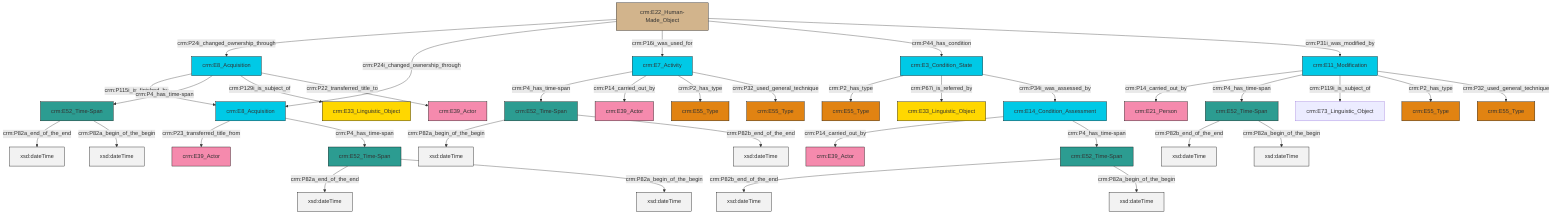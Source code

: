 graph TD
classDef Literal fill:#f2f2f2,stroke:#000000;
classDef CRM_Entity fill:#FFFFFF,stroke:#000000;
classDef Temporal_Entity fill:#00C9E6, stroke:#000000;
classDef Type fill:#E18312, stroke:#000000;
classDef Time-Span fill:#2C9C91, stroke:#000000;
classDef Appellation fill:#FFEB7F, stroke:#000000;
classDef Place fill:#008836, stroke:#000000;
classDef Persistent_Item fill:#B266B2, stroke:#000000;
classDef Conceptual_Object fill:#FFD700, stroke:#000000;
classDef Physical_Thing fill:#D2B48C, stroke:#000000;
classDef Actor fill:#f58aad, stroke:#000000;
classDef PC_Classes fill:#4ce600, stroke:#000000;
classDef Multi fill:#cccccc,stroke:#000000;

0["crm:E22_Human-Made_Object"]:::Physical_Thing -->|crm:P24i_changed_ownership_through| 1["crm:E8_Acquisition"]:::Temporal_Entity
2["crm:E7_Activity"]:::Temporal_Entity -->|crm:P4_has_time-span| 3["crm:E52_Time-Span"]:::Time-Span
4["crm:E52_Time-Span"]:::Time-Span -->|crm:P82a_end_of_the_end| 5[xsd:dateTime]:::Literal
6["crm:E11_Modification"]:::Temporal_Entity -->|crm:P14_carried_out_by| 7["crm:E21_Person"]:::Actor
9["crm:E52_Time-Span"]:::Time-Span -->|crm:P82a_end_of_the_end| 10[xsd:dateTime]:::Literal
11["crm:E8_Acquisition"]:::Temporal_Entity -->|crm:P23_transferred_title_from| 12["crm:E39_Actor"]:::Actor
0["crm:E22_Human-Made_Object"]:::Physical_Thing -->|crm:P24i_changed_ownership_through| 11["crm:E8_Acquisition"]:::Temporal_Entity
1["crm:E8_Acquisition"]:::Temporal_Entity -->|crm:P115i_is_finished_by| 11["crm:E8_Acquisition"]:::Temporal_Entity
1["crm:E8_Acquisition"]:::Temporal_Entity -->|crm:P4_has_time-span| 9["crm:E52_Time-Span"]:::Time-Span
4["crm:E52_Time-Span"]:::Time-Span -->|crm:P82a_begin_of_the_begin| 22[xsd:dateTime]:::Literal
6["crm:E11_Modification"]:::Temporal_Entity -->|crm:P4_has_time-span| 17["crm:E52_Time-Span"]:::Time-Span
0["crm:E22_Human-Made_Object"]:::Physical_Thing -->|crm:P16i_was_used_for| 2["crm:E7_Activity"]:::Temporal_Entity
0["crm:E22_Human-Made_Object"]:::Physical_Thing -->|crm:P44_has_condition| 27["crm:E3_Condition_State"]:::Temporal_Entity
1["crm:E8_Acquisition"]:::Temporal_Entity -->|crm:P129i_is_subject_of| 25["crm:E33_Linguistic_Object"]:::Conceptual_Object
1["crm:E8_Acquisition"]:::Temporal_Entity -->|crm:P22_transferred_title_to| 28["crm:E39_Actor"]:::Actor
2["crm:E7_Activity"]:::Temporal_Entity -->|crm:P14_carried_out_by| 13["crm:E39_Actor"]:::Actor
9["crm:E52_Time-Span"]:::Time-Span -->|crm:P82a_begin_of_the_begin| 32[xsd:dateTime]:::Literal
37["crm:E52_Time-Span"]:::Time-Span -->|crm:P82b_end_of_the_end| 38[xsd:dateTime]:::Literal
2["crm:E7_Activity"]:::Temporal_Entity -->|crm:P2_has_type| 33["crm:E55_Type"]:::Type
6["crm:E11_Modification"]:::Temporal_Entity -->|crm:P119i_is_subject_of| 41["crm:E73_Linguistic_Object"]:::Default
27["crm:E3_Condition_State"]:::Temporal_Entity -->|crm:P2_has_type| 44["crm:E55_Type"]:::Type
3["crm:E52_Time-Span"]:::Time-Span -->|crm:P82a_begin_of_the_begin| 46[xsd:dateTime]:::Literal
17["crm:E52_Time-Span"]:::Time-Span -->|crm:P82b_end_of_the_end| 47[xsd:dateTime]:::Literal
37["crm:E52_Time-Span"]:::Time-Span -->|crm:P82a_begin_of_the_begin| 48[xsd:dateTime]:::Literal
3["crm:E52_Time-Span"]:::Time-Span -->|crm:P82b_end_of_the_end| 49[xsd:dateTime]:::Literal
15["crm:E14_Condition_Assessment"]:::Temporal_Entity -->|crm:P14_carried_out_by| 35["crm:E39_Actor"]:::Actor
2["crm:E7_Activity"]:::Temporal_Entity -->|crm:P32_used_general_technique| 50["crm:E55_Type"]:::Type
6["crm:E11_Modification"]:::Temporal_Entity -->|crm:P2_has_type| 23["crm:E55_Type"]:::Type
15["crm:E14_Condition_Assessment"]:::Temporal_Entity -->|crm:P4_has_time-span| 37["crm:E52_Time-Span"]:::Time-Span
11["crm:E8_Acquisition"]:::Temporal_Entity -->|crm:P4_has_time-span| 4["crm:E52_Time-Span"]:::Time-Span
27["crm:E3_Condition_State"]:::Temporal_Entity -->|crm:P67i_is_referred_by| 30["crm:E33_Linguistic_Object"]:::Conceptual_Object
6["crm:E11_Modification"]:::Temporal_Entity -->|crm:P32_used_general_technique| 19["crm:E55_Type"]:::Type
27["crm:E3_Condition_State"]:::Temporal_Entity -->|crm:P34i_was_assessed_by| 15["crm:E14_Condition_Assessment"]:::Temporal_Entity
0["crm:E22_Human-Made_Object"]:::Physical_Thing -->|crm:P31i_was_modified_by| 6["crm:E11_Modification"]:::Temporal_Entity
17["crm:E52_Time-Span"]:::Time-Span -->|crm:P82a_begin_of_the_begin| 59[xsd:dateTime]:::Literal